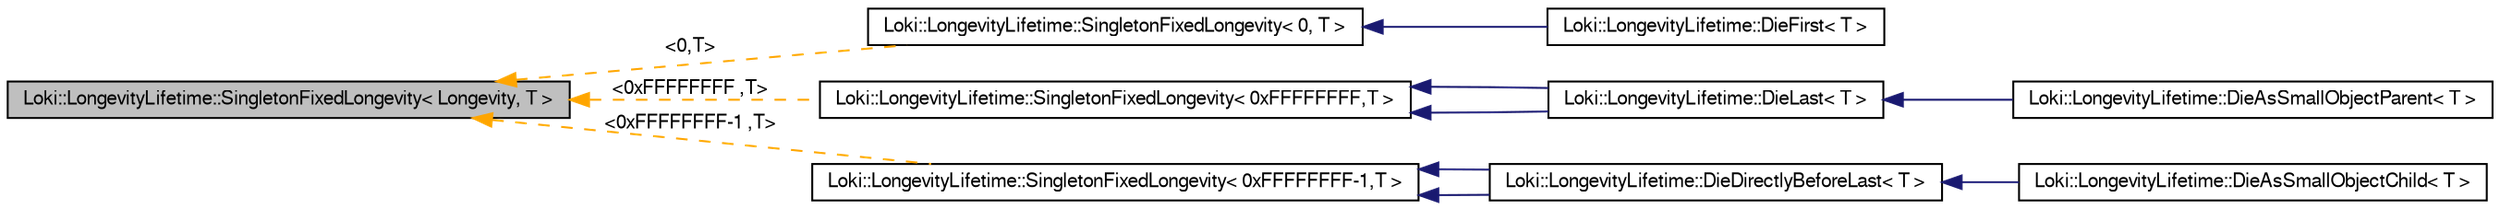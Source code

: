 digraph G
{
  bgcolor="transparent";
  edge [fontname="FreeSans",fontsize="10",labelfontname="FreeSans",labelfontsize="10"];
  node [fontname="FreeSans",fontsize="10",shape=record];
  rankdir=LR;
  Node1 [label="Loki::LongevityLifetime::SingletonFixedLongevity\< Longevity, T \>",height=0.2,width=0.4,color="black", fillcolor="grey75", style="filled" fontcolor="black"];
  Node1 -> Node2 [dir=back,color="orange",fontsize="10",style="dashed",label="\<0,T\>",fontname="FreeSans"];
  Node2 [label="Loki::LongevityLifetime::SingletonFixedLongevity\< 0, T \>",height=0.2,width=0.4,color="black",URL="$a00123.html"];
  Node2 -> Node3 [dir=back,color="midnightblue",fontsize="10",style="solid",fontname="FreeSans"];
  Node3 [label="Loki::LongevityLifetime::DieFirst\< T \>",height=0.2,width=0.4,color="black",URL="$a00048.html",tooltip="Shortest possible SingletonWithLongevity lifetime: 0."];
  Node1 -> Node4 [dir=back,color="orange",fontsize="10",style="dashed",label="\<0xFFFFFFFF ,T\>",fontname="FreeSans"];
  Node4 [label="Loki::LongevityLifetime::SingletonFixedLongevity\< 0xFFFFFFFF,T \>",height=0.2,width=0.4,color="black",URL="$a00123.html"];
  Node4 -> Node5 [dir=back,color="midnightblue",fontsize="10",style="solid",fontname="FreeSans"];
  Node5 [label="Loki::LongevityLifetime::DieLast\< T \>",height=0.2,width=0.4,color="black",URL="$a00049.html"];
  Node5 -> Node6 [dir=back,color="midnightblue",fontsize="10",style="solid",fontname="FreeSans"];
  Node6 [label="Loki::LongevityLifetime::DieAsSmallObjectParent\< T \>",height=0.2,width=0.4,color="black",URL="$a00046.html"];
  Node4 -> Node5 [dir=back,color="midnightblue",fontsize="10",style="solid",fontname="FreeSans"];
  Node1 -> Node7 [dir=back,color="orange",fontsize="10",style="dashed",label="\<0xFFFFFFFF-1 ,T\>",fontname="FreeSans"];
  Node7 [label="Loki::LongevityLifetime::SingletonFixedLongevity\< 0xFFFFFFFF-1,T \>",height=0.2,width=0.4,color="black",URL="$a00123.html"];
  Node7 -> Node8 [dir=back,color="midnightblue",fontsize="10",style="solid",fontname="FreeSans"];
  Node8 [label="Loki::LongevityLifetime::DieDirectlyBeforeLast\< T \>",height=0.2,width=0.4,color="black",URL="$a00047.html"];
  Node8 -> Node9 [dir=back,color="midnightblue",fontsize="10",style="solid",fontname="FreeSans"];
  Node9 [label="Loki::LongevityLifetime::DieAsSmallObjectChild\< T \>",height=0.2,width=0.4,color="black",URL="$a00045.html"];
  Node7 -> Node8 [dir=back,color="midnightblue",fontsize="10",style="solid",fontname="FreeSans"];
}
